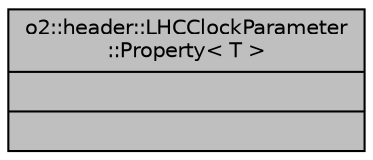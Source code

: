 digraph "o2::header::LHCClockParameter::Property&lt; T &gt;"
{
 // INTERACTIVE_SVG=YES
  bgcolor="transparent";
  edge [fontname="Helvetica",fontsize="10",labelfontname="Helvetica",labelfontsize="10"];
  node [fontname="Helvetica",fontsize="10",shape=record];
  Node1 [label="{o2::header::LHCClockParameter\l::Property\< T \>\n||}",height=0.2,width=0.4,color="black", fillcolor="grey75", style="filled" fontcolor="black"];
}
